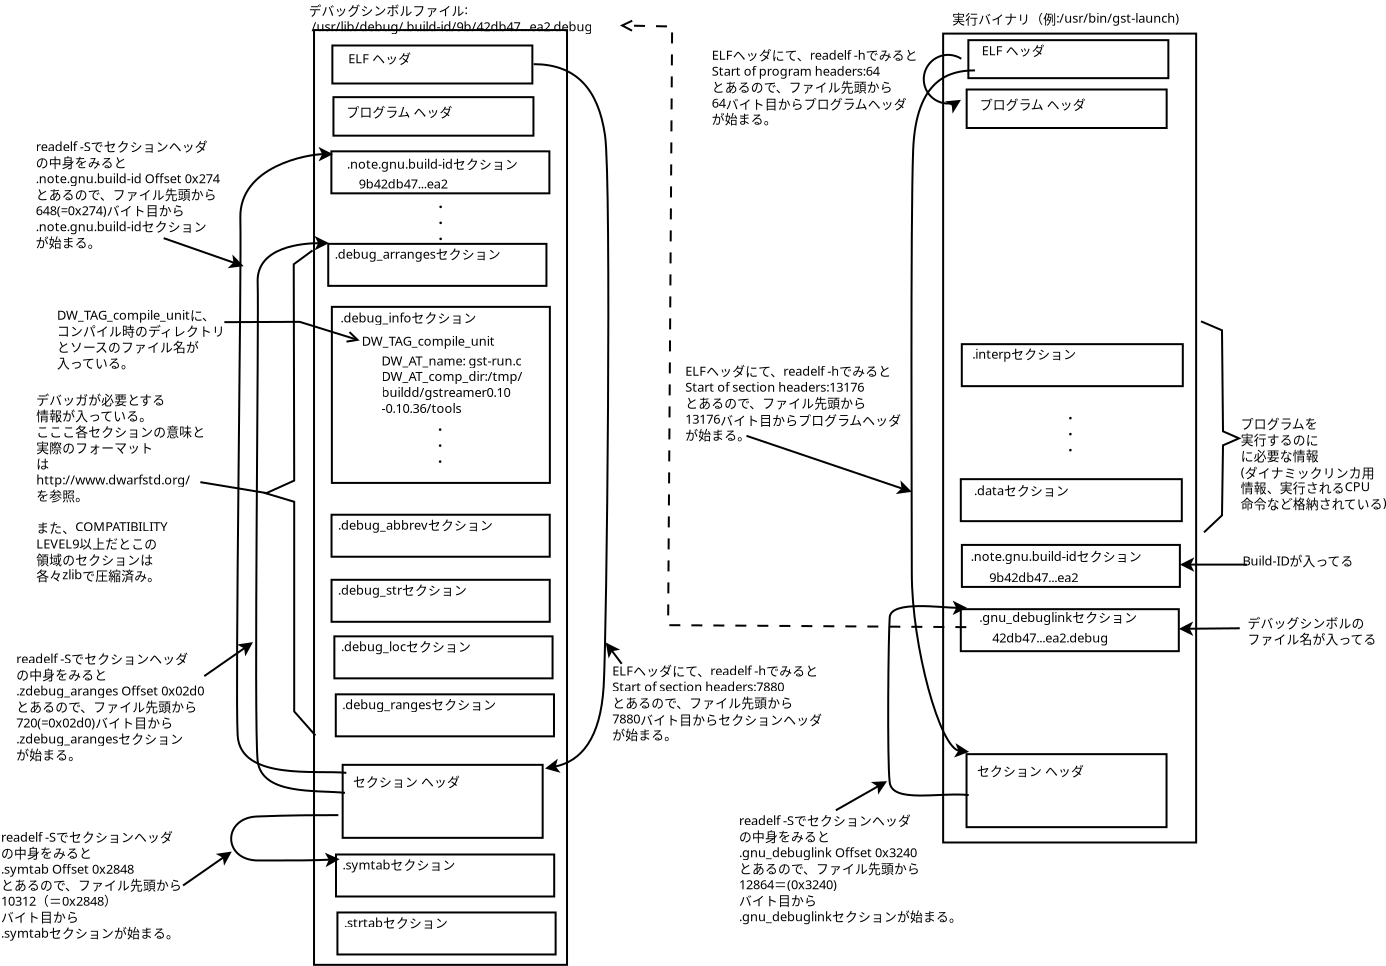 <?xml version="1.0" encoding="UTF-8"?>
<dia:diagram xmlns:dia="http://www.lysator.liu.se/~alla/dia/">
  <dia:layer name="背景" visible="true">
    <dia:object type="Standard - Box" version="0" id="O0">
      <dia:attribute name="obj_pos">
        <dia:point val="-2.083,-13.121"/>
      </dia:attribute>
      <dia:attribute name="obj_bb">
        <dia:rectangle val="-2.133,-13.171;10.617,33.667"/>
      </dia:attribute>
      <dia:attribute name="elem_corner">
        <dia:point val="-2.083,-13.121"/>
      </dia:attribute>
      <dia:attribute name="elem_width">
        <dia:real val="12.65"/>
      </dia:attribute>
      <dia:attribute name="elem_height">
        <dia:real val="46.738"/>
      </dia:attribute>
      <dia:attribute name="show_background">
        <dia:boolean val="true"/>
      </dia:attribute>
    </dia:object>
    <dia:object type="Standard - Box" version="0" id="O1">
      <dia:attribute name="obj_pos">
        <dia:point val="29.373,-12.945"/>
      </dia:attribute>
      <dia:attribute name="obj_bb">
        <dia:rectangle val="29.323,-12.995;42.073,27.55"/>
      </dia:attribute>
      <dia:attribute name="elem_corner">
        <dia:point val="29.373,-12.945"/>
      </dia:attribute>
      <dia:attribute name="elem_width">
        <dia:real val="12.65"/>
      </dia:attribute>
      <dia:attribute name="elem_height">
        <dia:real val="40.445"/>
      </dia:attribute>
      <dia:attribute name="show_background">
        <dia:boolean val="true"/>
      </dia:attribute>
    </dia:object>
  </dia:layer>
  <dia:layer name="Layer1" visible="true">
    <dia:object type="Standard - Box" version="0" id="O2">
      <dia:attribute name="obj_pos">
        <dia:point val="-1.372,-2.432"/>
      </dia:attribute>
      <dia:attribute name="obj_bb">
        <dia:rectangle val="-1.422,-2.482;9.588,-0.281"/>
      </dia:attribute>
      <dia:attribute name="elem_corner">
        <dia:point val="-1.372,-2.432"/>
      </dia:attribute>
      <dia:attribute name="elem_width">
        <dia:real val="10.91"/>
      </dia:attribute>
      <dia:attribute name="elem_height">
        <dia:real val="2.1"/>
      </dia:attribute>
      <dia:attribute name="show_background">
        <dia:boolean val="true"/>
      </dia:attribute>
    </dia:object>
    <dia:object type="Standard - Box" version="0" id="O3">
      <dia:attribute name="obj_pos">
        <dia:point val="-1.191,0.718"/>
      </dia:attribute>
      <dia:attribute name="obj_bb">
        <dia:rectangle val="-1.241,0.668;9.759,9.572"/>
      </dia:attribute>
      <dia:attribute name="elem_corner">
        <dia:point val="-1.191,0.718"/>
      </dia:attribute>
      <dia:attribute name="elem_width">
        <dia:real val="10.9"/>
      </dia:attribute>
      <dia:attribute name="elem_height">
        <dia:real val="8.803"/>
      </dia:attribute>
      <dia:attribute name="show_background">
        <dia:boolean val="true"/>
      </dia:attribute>
    </dia:object>
    <dia:object type="Standard - Box" version="0" id="O4">
      <dia:attribute name="obj_pos">
        <dia:point val="-1.215,-7.058"/>
      </dia:attribute>
      <dia:attribute name="obj_bb">
        <dia:rectangle val="-1.265,-7.108;9.735,-4.908"/>
      </dia:attribute>
      <dia:attribute name="elem_corner">
        <dia:point val="-1.215,-7.058"/>
      </dia:attribute>
      <dia:attribute name="elem_width">
        <dia:real val="10.9"/>
      </dia:attribute>
      <dia:attribute name="elem_height">
        <dia:real val="2.1"/>
      </dia:attribute>
      <dia:attribute name="show_background">
        <dia:boolean val="true"/>
      </dia:attribute>
    </dia:object>
    <dia:object type="Standard - Text" version="1" id="O5">
      <dia:attribute name="obj_pos">
        <dia:point val="-0.437,-6.19"/>
      </dia:attribute>
      <dia:attribute name="obj_bb">
        <dia:rectangle val="-0.437,-6.83;8.421,-6.017"/>
      </dia:attribute>
      <dia:attribute name="text">
        <dia:composite type="text">
          <dia:attribute name="string">
            <dia:string>#.note.gnu.build-idセクション#</dia:string>
          </dia:attribute>
          <dia:attribute name="font">
            <dia:font family="sans" style="0" name="Helvetica"/>
          </dia:attribute>
          <dia:attribute name="height">
            <dia:real val="0.8"/>
          </dia:attribute>
          <dia:attribute name="pos">
            <dia:point val="-0.437,-6.19"/>
          </dia:attribute>
          <dia:attribute name="color">
            <dia:color val="#000000"/>
          </dia:attribute>
          <dia:attribute name="alignment">
            <dia:enum val="0"/>
          </dia:attribute>
        </dia:composite>
      </dia:attribute>
      <dia:attribute name="valign">
        <dia:enum val="3"/>
      </dia:attribute>
    </dia:object>
    <dia:object type="Standard - Text" version="1" id="O6">
      <dia:attribute name="obj_pos">
        <dia:point val="0.149,-5.196"/>
      </dia:attribute>
      <dia:attribute name="obj_bb">
        <dia:rectangle val="0.149,-5.791;5.211,-5.046"/>
      </dia:attribute>
      <dia:attribute name="text">
        <dia:composite type="text">
          <dia:attribute name="string">
            <dia:string>#9b42db47...ea2#</dia:string>
          </dia:attribute>
          <dia:attribute name="font">
            <dia:font family="sans" style="0" name="Helvetica"/>
          </dia:attribute>
          <dia:attribute name="height">
            <dia:real val="0.8"/>
          </dia:attribute>
          <dia:attribute name="pos">
            <dia:point val="0.149,-5.196"/>
          </dia:attribute>
          <dia:attribute name="color">
            <dia:color val="#000000"/>
          </dia:attribute>
          <dia:attribute name="alignment">
            <dia:enum val="0"/>
          </dia:attribute>
        </dia:composite>
      </dia:attribute>
      <dia:attribute name="valign">
        <dia:enum val="3"/>
      </dia:attribute>
    </dia:object>
    <dia:object type="Standard - Text" version="1" id="O7">
      <dia:attribute name="obj_pos">
        <dia:point val="-1.045,-1.682"/>
      </dia:attribute>
      <dia:attribute name="obj_bb">
        <dia:rectangle val="-1.045,-2.322;7.539,-1.51"/>
      </dia:attribute>
      <dia:attribute name="text">
        <dia:composite type="text">
          <dia:attribute name="string">
            <dia:string>#.debug_arrangesセクション#</dia:string>
          </dia:attribute>
          <dia:attribute name="font">
            <dia:font family="sans" style="0" name="Helvetica"/>
          </dia:attribute>
          <dia:attribute name="height">
            <dia:real val="0.8"/>
          </dia:attribute>
          <dia:attribute name="pos">
            <dia:point val="-1.045,-1.682"/>
          </dia:attribute>
          <dia:attribute name="color">
            <dia:color val="#000000"/>
          </dia:attribute>
          <dia:attribute name="alignment">
            <dia:enum val="0"/>
          </dia:attribute>
        </dia:composite>
      </dia:attribute>
      <dia:attribute name="valign">
        <dia:enum val="3"/>
      </dia:attribute>
    </dia:object>
    <dia:object type="Standard - Text" version="1" id="O8">
      <dia:attribute name="obj_pos">
        <dia:point val="-0.762,1.5"/>
      </dia:attribute>
      <dia:attribute name="obj_bb">
        <dia:rectangle val="-0.762,0.86;6.183,1.672"/>
      </dia:attribute>
      <dia:attribute name="text">
        <dia:composite type="text">
          <dia:attribute name="string">
            <dia:string>#.debug_infoセクション#</dia:string>
          </dia:attribute>
          <dia:attribute name="font">
            <dia:font family="sans" style="0" name="Helvetica"/>
          </dia:attribute>
          <dia:attribute name="height">
            <dia:real val="0.8"/>
          </dia:attribute>
          <dia:attribute name="pos">
            <dia:point val="-0.762,1.5"/>
          </dia:attribute>
          <dia:attribute name="color">
            <dia:color val="#000000"/>
          </dia:attribute>
          <dia:attribute name="alignment">
            <dia:enum val="0"/>
          </dia:attribute>
        </dia:composite>
      </dia:attribute>
      <dia:attribute name="valign">
        <dia:enum val="3"/>
      </dia:attribute>
    </dia:object>
    <dia:object type="Standard - Text" version="1" id="O9">
      <dia:attribute name="obj_pos">
        <dia:point val="0.306,2.663"/>
      </dia:attribute>
      <dia:attribute name="obj_bb">
        <dia:rectangle val="0.306,2.068;7.415,2.813"/>
      </dia:attribute>
      <dia:attribute name="text">
        <dia:composite type="text">
          <dia:attribute name="string">
            <dia:string>#DW_TAG_compile_unit#</dia:string>
          </dia:attribute>
          <dia:attribute name="font">
            <dia:font family="sans" style="0" name="Helvetica"/>
          </dia:attribute>
          <dia:attribute name="height">
            <dia:real val="0.8"/>
          </dia:attribute>
          <dia:attribute name="pos">
            <dia:point val="0.306,2.663"/>
          </dia:attribute>
          <dia:attribute name="color">
            <dia:color val="#000000"/>
          </dia:attribute>
          <dia:attribute name="alignment">
            <dia:enum val="0"/>
          </dia:attribute>
        </dia:composite>
      </dia:attribute>
      <dia:attribute name="valign">
        <dia:enum val="3"/>
      </dia:attribute>
    </dia:object>
    <dia:object type="Standard - Text" version="1" id="O10">
      <dia:attribute name="obj_pos">
        <dia:point val="1.288,3.647"/>
      </dia:attribute>
      <dia:attribute name="obj_bb">
        <dia:rectangle val="1.288,3.052;8.911,3.797"/>
      </dia:attribute>
      <dia:attribute name="text">
        <dia:composite type="text">
          <dia:attribute name="string">
            <dia:string>#DW_AT_name: gst-run.c#</dia:string>
          </dia:attribute>
          <dia:attribute name="font">
            <dia:font family="sans" style="0" name="Helvetica"/>
          </dia:attribute>
          <dia:attribute name="height">
            <dia:real val="0.8"/>
          </dia:attribute>
          <dia:attribute name="pos">
            <dia:point val="1.288,3.647"/>
          </dia:attribute>
          <dia:attribute name="color">
            <dia:color val="#000000"/>
          </dia:attribute>
          <dia:attribute name="alignment">
            <dia:enum val="0"/>
          </dia:attribute>
        </dia:composite>
      </dia:attribute>
      <dia:attribute name="valign">
        <dia:enum val="3"/>
      </dia:attribute>
    </dia:object>
    <dia:object type="Standard - Text" version="1" id="O11">
      <dia:attribute name="obj_pos">
        <dia:point val="1.295,4.431"/>
      </dia:attribute>
      <dia:attribute name="obj_bb">
        <dia:rectangle val="1.295,3.836;8.695,6.181"/>
      </dia:attribute>
      <dia:attribute name="text">
        <dia:composite type="text">
          <dia:attribute name="string">
            <dia:string>#DW_AT_comp_dir:/tmp/
buildd/gstreamer0.10
-0.10.36/tools#</dia:string>
          </dia:attribute>
          <dia:attribute name="font">
            <dia:font family="sans" style="0" name="Helvetica"/>
          </dia:attribute>
          <dia:attribute name="height">
            <dia:real val="0.8"/>
          </dia:attribute>
          <dia:attribute name="pos">
            <dia:point val="1.295,4.431"/>
          </dia:attribute>
          <dia:attribute name="color">
            <dia:color val="#000000"/>
          </dia:attribute>
          <dia:attribute name="alignment">
            <dia:enum val="0"/>
          </dia:attribute>
        </dia:composite>
      </dia:attribute>
      <dia:attribute name="valign">
        <dia:enum val="3"/>
      </dia:attribute>
    </dia:object>
    <dia:object type="Standard - Text" version="1" id="O12">
      <dia:attribute name="obj_pos">
        <dia:point val="3.905,7.086"/>
      </dia:attribute>
      <dia:attribute name="obj_bb">
        <dia:rectangle val="3.905,6.446;4.56,8.858"/>
      </dia:attribute>
      <dia:attribute name="text">
        <dia:composite type="text">
          <dia:attribute name="string">
            <dia:string>#・
・
・#</dia:string>
          </dia:attribute>
          <dia:attribute name="font">
            <dia:font family="sans" style="0" name="Helvetica"/>
          </dia:attribute>
          <dia:attribute name="height">
            <dia:real val="0.8"/>
          </dia:attribute>
          <dia:attribute name="pos">
            <dia:point val="3.905,7.086"/>
          </dia:attribute>
          <dia:attribute name="color">
            <dia:color val="#000000"/>
          </dia:attribute>
          <dia:attribute name="alignment">
            <dia:enum val="0"/>
          </dia:attribute>
        </dia:composite>
      </dia:attribute>
      <dia:attribute name="valign">
        <dia:enum val="3"/>
      </dia:attribute>
    </dia:object>
    <dia:object type="Standard - Box" version="0" id="O13">
      <dia:attribute name="obj_pos">
        <dia:point val="-1.207,11.112"/>
      </dia:attribute>
      <dia:attribute name="obj_bb">
        <dia:rectangle val="-1.257,11.062;9.753,13.262"/>
      </dia:attribute>
      <dia:attribute name="elem_corner">
        <dia:point val="-1.207,11.112"/>
      </dia:attribute>
      <dia:attribute name="elem_width">
        <dia:real val="10.91"/>
      </dia:attribute>
      <dia:attribute name="elem_height">
        <dia:real val="2.1"/>
      </dia:attribute>
      <dia:attribute name="show_background">
        <dia:boolean val="true"/>
      </dia:attribute>
    </dia:object>
    <dia:object type="Standard - Text" version="1" id="O14">
      <dia:attribute name="obj_pos">
        <dia:point val="-0.88,11.861"/>
      </dia:attribute>
      <dia:attribute name="obj_bb">
        <dia:rectangle val="-0.88,11.221;7.096,12.034"/>
      </dia:attribute>
      <dia:attribute name="text">
        <dia:composite type="text">
          <dia:attribute name="string">
            <dia:string>#.debug_abbrevセクション#</dia:string>
          </dia:attribute>
          <dia:attribute name="font">
            <dia:font family="sans" style="0" name="Helvetica"/>
          </dia:attribute>
          <dia:attribute name="height">
            <dia:real val="0.8"/>
          </dia:attribute>
          <dia:attribute name="pos">
            <dia:point val="-0.88,11.861"/>
          </dia:attribute>
          <dia:attribute name="color">
            <dia:color val="#000000"/>
          </dia:attribute>
          <dia:attribute name="alignment">
            <dia:enum val="0"/>
          </dia:attribute>
        </dia:composite>
      </dia:attribute>
      <dia:attribute name="valign">
        <dia:enum val="3"/>
      </dia:attribute>
    </dia:object>
    <dia:object type="Standard - Box" version="0" id="O15">
      <dia:attribute name="obj_pos">
        <dia:point val="-1.207,14.365"/>
      </dia:attribute>
      <dia:attribute name="obj_bb">
        <dia:rectangle val="-1.257,14.315;9.753,16.515"/>
      </dia:attribute>
      <dia:attribute name="elem_corner">
        <dia:point val="-1.207,14.365"/>
      </dia:attribute>
      <dia:attribute name="elem_width">
        <dia:real val="10.91"/>
      </dia:attribute>
      <dia:attribute name="elem_height">
        <dia:real val="2.1"/>
      </dia:attribute>
      <dia:attribute name="show_background">
        <dia:boolean val="true"/>
      </dia:attribute>
    </dia:object>
    <dia:object type="Standard - Text" version="1" id="O16">
      <dia:attribute name="obj_pos">
        <dia:point val="-0.88,15.114"/>
      </dia:attribute>
      <dia:attribute name="obj_bb">
        <dia:rectangle val="-0.88,14.474;5.71,15.287"/>
      </dia:attribute>
      <dia:attribute name="text">
        <dia:composite type="text">
          <dia:attribute name="string">
            <dia:string>#.debug_strセクション#</dia:string>
          </dia:attribute>
          <dia:attribute name="font">
            <dia:font family="sans" style="0" name="Helvetica"/>
          </dia:attribute>
          <dia:attribute name="height">
            <dia:real val="0.8"/>
          </dia:attribute>
          <dia:attribute name="pos">
            <dia:point val="-0.88,15.114"/>
          </dia:attribute>
          <dia:attribute name="color">
            <dia:color val="#000000"/>
          </dia:attribute>
          <dia:attribute name="alignment">
            <dia:enum val="0"/>
          </dia:attribute>
        </dia:composite>
      </dia:attribute>
      <dia:attribute name="valign">
        <dia:enum val="3"/>
      </dia:attribute>
    </dia:object>
    <dia:object type="Standard - Box" version="0" id="O17">
      <dia:attribute name="obj_pos">
        <dia:point val="-1.066,17.193"/>
      </dia:attribute>
      <dia:attribute name="obj_bb">
        <dia:rectangle val="-1.116,17.143;9.894,19.343"/>
      </dia:attribute>
      <dia:attribute name="elem_corner">
        <dia:point val="-1.066,17.193"/>
      </dia:attribute>
      <dia:attribute name="elem_width">
        <dia:real val="10.91"/>
      </dia:attribute>
      <dia:attribute name="elem_height">
        <dia:real val="2.1"/>
      </dia:attribute>
      <dia:attribute name="show_background">
        <dia:boolean val="true"/>
      </dia:attribute>
    </dia:object>
    <dia:object type="Standard - Text" version="1" id="O18">
      <dia:attribute name="obj_pos">
        <dia:point val="-0.739,17.942"/>
      </dia:attribute>
      <dia:attribute name="obj_bb">
        <dia:rectangle val="-0.739,17.302;5.929,18.115"/>
      </dia:attribute>
      <dia:attribute name="text">
        <dia:composite type="text">
          <dia:attribute name="string">
            <dia:string>#.debug_locセクション#</dia:string>
          </dia:attribute>
          <dia:attribute name="font">
            <dia:font family="sans" style="0" name="Helvetica"/>
          </dia:attribute>
          <dia:attribute name="height">
            <dia:real val="0.8"/>
          </dia:attribute>
          <dia:attribute name="pos">
            <dia:point val="-0.739,17.942"/>
          </dia:attribute>
          <dia:attribute name="color">
            <dia:color val="#000000"/>
          </dia:attribute>
          <dia:attribute name="alignment">
            <dia:enum val="0"/>
          </dia:attribute>
        </dia:composite>
      </dia:attribute>
      <dia:attribute name="valign">
        <dia:enum val="3"/>
      </dia:attribute>
    </dia:object>
    <dia:object type="Standard - Box" version="0" id="O19">
      <dia:attribute name="obj_pos">
        <dia:point val="-0.995,20.092"/>
      </dia:attribute>
      <dia:attribute name="obj_bb">
        <dia:rectangle val="-1.045,20.042;9.965,22.242"/>
      </dia:attribute>
      <dia:attribute name="elem_corner">
        <dia:point val="-0.995,20.092"/>
      </dia:attribute>
      <dia:attribute name="elem_width">
        <dia:real val="10.91"/>
      </dia:attribute>
      <dia:attribute name="elem_height">
        <dia:real val="2.1"/>
      </dia:attribute>
      <dia:attribute name="show_background">
        <dia:boolean val="true"/>
      </dia:attribute>
    </dia:object>
    <dia:object type="Standard - Text" version="1" id="O20">
      <dia:attribute name="obj_pos">
        <dia:point val="-0.668,20.842"/>
      </dia:attribute>
      <dia:attribute name="obj_bb">
        <dia:rectangle val="-0.668,20.202;7.272,21.014"/>
      </dia:attribute>
      <dia:attribute name="text">
        <dia:composite type="text">
          <dia:attribute name="string">
            <dia:string>#.debug_rangesセクション#</dia:string>
          </dia:attribute>
          <dia:attribute name="font">
            <dia:font family="sans" style="0" name="Helvetica"/>
          </dia:attribute>
          <dia:attribute name="height">
            <dia:real val="0.8"/>
          </dia:attribute>
          <dia:attribute name="pos">
            <dia:point val="-0.668,20.842"/>
          </dia:attribute>
          <dia:attribute name="color">
            <dia:color val="#000000"/>
          </dia:attribute>
          <dia:attribute name="alignment">
            <dia:enum val="0"/>
          </dia:attribute>
        </dia:composite>
      </dia:attribute>
      <dia:attribute name="valign">
        <dia:enum val="3"/>
      </dia:attribute>
    </dia:object>
    <dia:object type="Standard - Box" version="0" id="O21">
      <dia:attribute name="obj_pos">
        <dia:point val="30.256,15.834"/>
      </dia:attribute>
      <dia:attribute name="obj_bb">
        <dia:rectangle val="30.206,15.784;41.206,17.983"/>
      </dia:attribute>
      <dia:attribute name="elem_corner">
        <dia:point val="30.256,15.834"/>
      </dia:attribute>
      <dia:attribute name="elem_width">
        <dia:real val="10.9"/>
      </dia:attribute>
      <dia:attribute name="elem_height">
        <dia:real val="2.1"/>
      </dia:attribute>
      <dia:attribute name="show_background">
        <dia:boolean val="true"/>
      </dia:attribute>
    </dia:object>
    <dia:object type="Standard - Box" version="0" id="O22">
      <dia:attribute name="obj_pos">
        <dia:point val="30.306,2.583"/>
      </dia:attribute>
      <dia:attribute name="obj_bb">
        <dia:rectangle val="30.256,2.533;41.406,4.733"/>
      </dia:attribute>
      <dia:attribute name="elem_corner">
        <dia:point val="30.306,2.583"/>
      </dia:attribute>
      <dia:attribute name="elem_width">
        <dia:real val="11.05"/>
      </dia:attribute>
      <dia:attribute name="elem_height">
        <dia:real val="2.1"/>
      </dia:attribute>
      <dia:attribute name="show_background">
        <dia:boolean val="true"/>
      </dia:attribute>
    </dia:object>
    <dia:object type="Standard - Box" version="0" id="O23">
      <dia:attribute name="obj_pos">
        <dia:point val="30.256,9.333"/>
      </dia:attribute>
      <dia:attribute name="obj_bb">
        <dia:rectangle val="30.206,9.283;41.356,11.483"/>
      </dia:attribute>
      <dia:attribute name="elem_corner">
        <dia:point val="30.256,9.333"/>
      </dia:attribute>
      <dia:attribute name="elem_width">
        <dia:real val="11.05"/>
      </dia:attribute>
      <dia:attribute name="elem_height">
        <dia:real val="2.1"/>
      </dia:attribute>
      <dia:attribute name="show_background">
        <dia:boolean val="true"/>
      </dia:attribute>
    </dia:object>
    <dia:object type="Standard - Text" version="1" id="O24">
      <dia:attribute name="obj_pos">
        <dia:point val="35.781,10.383"/>
      </dia:attribute>
      <dia:attribute name="obj_bb">
        <dia:rectangle val="35.781,9.788;35.781,10.534"/>
      </dia:attribute>
      <dia:attribute name="text">
        <dia:composite type="text">
          <dia:attribute name="string">
            <dia:string>##</dia:string>
          </dia:attribute>
          <dia:attribute name="font">
            <dia:font family="sans" style="0" name="Helvetica"/>
          </dia:attribute>
          <dia:attribute name="height">
            <dia:real val="0.8"/>
          </dia:attribute>
          <dia:attribute name="pos">
            <dia:point val="35.781,10.383"/>
          </dia:attribute>
          <dia:attribute name="color">
            <dia:color val="#000000"/>
          </dia:attribute>
          <dia:attribute name="alignment">
            <dia:enum val="0"/>
          </dia:attribute>
        </dia:composite>
      </dia:attribute>
      <dia:attribute name="valign">
        <dia:enum val="3"/>
      </dia:attribute>
      <dia:connections>
        <dia:connection handle="0" to="O23" connection="8"/>
      </dia:connections>
    </dia:object>
    <dia:object type="Standard - Text" version="1" id="O25">
      <dia:attribute name="obj_pos">
        <dia:point val="35.781,10.383"/>
      </dia:attribute>
      <dia:attribute name="obj_bb">
        <dia:rectangle val="35.781,9.788;35.781,10.534"/>
      </dia:attribute>
      <dia:attribute name="text">
        <dia:composite type="text">
          <dia:attribute name="string">
            <dia:string>##</dia:string>
          </dia:attribute>
          <dia:attribute name="font">
            <dia:font family="sans" style="0" name="Helvetica"/>
          </dia:attribute>
          <dia:attribute name="height">
            <dia:real val="0.8"/>
          </dia:attribute>
          <dia:attribute name="pos">
            <dia:point val="35.781,10.383"/>
          </dia:attribute>
          <dia:attribute name="color">
            <dia:color val="#000000"/>
          </dia:attribute>
          <dia:attribute name="alignment">
            <dia:enum val="0"/>
          </dia:attribute>
        </dia:composite>
      </dia:attribute>
      <dia:attribute name="valign">
        <dia:enum val="3"/>
      </dia:attribute>
      <dia:connections>
        <dia:connection handle="0" to="O23" connection="8"/>
      </dia:connections>
    </dia:object>
    <dia:object type="Standard - Text" version="1" id="O26">
      <dia:attribute name="obj_pos">
        <dia:point val="35.416,6.508"/>
      </dia:attribute>
      <dia:attribute name="obj_bb">
        <dia:rectangle val="35.416,5.868;36.071,8.281"/>
      </dia:attribute>
      <dia:attribute name="text">
        <dia:composite type="text">
          <dia:attribute name="string">
            <dia:string>#・
・
・#</dia:string>
          </dia:attribute>
          <dia:attribute name="font">
            <dia:font family="sans" style="0" name="Helvetica"/>
          </dia:attribute>
          <dia:attribute name="height">
            <dia:real val="0.8"/>
          </dia:attribute>
          <dia:attribute name="pos">
            <dia:point val="35.416,6.508"/>
          </dia:attribute>
          <dia:attribute name="color">
            <dia:color val="#000000"/>
          </dia:attribute>
          <dia:attribute name="alignment">
            <dia:enum val="0"/>
          </dia:attribute>
        </dia:composite>
      </dia:attribute>
      <dia:attribute name="valign">
        <dia:enum val="3"/>
      </dia:attribute>
    </dia:object>
    <dia:object type="Standard - Box" version="0" id="O27">
      <dia:attribute name="obj_pos">
        <dia:point val="30.31,12.621"/>
      </dia:attribute>
      <dia:attribute name="obj_bb">
        <dia:rectangle val="30.26,12.571;41.26,14.771"/>
      </dia:attribute>
      <dia:attribute name="elem_corner">
        <dia:point val="30.31,12.621"/>
      </dia:attribute>
      <dia:attribute name="elem_width">
        <dia:real val="10.9"/>
      </dia:attribute>
      <dia:attribute name="elem_height">
        <dia:real val="2.1"/>
      </dia:attribute>
      <dia:attribute name="show_background">
        <dia:boolean val="true"/>
      </dia:attribute>
    </dia:object>
    <dia:object type="Standard - Text" version="1" id="O28">
      <dia:attribute name="obj_pos">
        <dia:point val="30.911,10.132"/>
      </dia:attribute>
      <dia:attribute name="obj_bb">
        <dia:rectangle val="30.911,9.492;35.756,10.304"/>
      </dia:attribute>
      <dia:attribute name="text">
        <dia:composite type="text">
          <dia:attribute name="string">
            <dia:string>#.dataセクション#</dia:string>
          </dia:attribute>
          <dia:attribute name="font">
            <dia:font family="sans" style="0" name="Helvetica"/>
          </dia:attribute>
          <dia:attribute name="height">
            <dia:real val="0.8"/>
          </dia:attribute>
          <dia:attribute name="pos">
            <dia:point val="30.911,10.132"/>
          </dia:attribute>
          <dia:attribute name="color">
            <dia:color val="#000000"/>
          </dia:attribute>
          <dia:attribute name="alignment">
            <dia:enum val="0"/>
          </dia:attribute>
        </dia:composite>
      </dia:attribute>
      <dia:attribute name="valign">
        <dia:enum val="3"/>
      </dia:attribute>
    </dia:object>
    <dia:object type="Standard - Text" version="1" id="O29">
      <dia:attribute name="obj_pos">
        <dia:point val="30.826,3.312"/>
      </dia:attribute>
      <dia:attribute name="obj_bb">
        <dia:rectangle val="30.826,2.672;36.126,3.484"/>
      </dia:attribute>
      <dia:attribute name="text">
        <dia:composite type="text">
          <dia:attribute name="string">
            <dia:string>#.interpセクション#</dia:string>
          </dia:attribute>
          <dia:attribute name="font">
            <dia:font family="sans" style="0" name="Helvetica"/>
          </dia:attribute>
          <dia:attribute name="height">
            <dia:real val="0.8"/>
          </dia:attribute>
          <dia:attribute name="pos">
            <dia:point val="30.826,3.312"/>
          </dia:attribute>
          <dia:attribute name="color">
            <dia:color val="#000000"/>
          </dia:attribute>
          <dia:attribute name="alignment">
            <dia:enum val="0"/>
          </dia:attribute>
        </dia:composite>
      </dia:attribute>
      <dia:attribute name="valign">
        <dia:enum val="3"/>
      </dia:attribute>
    </dia:object>
    <dia:object type="Standard - Text" version="1" id="O30">
      <dia:attribute name="obj_pos">
        <dia:point val="30.755,13.423"/>
      </dia:attribute>
      <dia:attribute name="obj_bb">
        <dia:rectangle val="30.755,12.783;39.613,13.596"/>
      </dia:attribute>
      <dia:attribute name="text">
        <dia:composite type="text">
          <dia:attribute name="string">
            <dia:string>#.note.gnu.build-idセクション#</dia:string>
          </dia:attribute>
          <dia:attribute name="font">
            <dia:font family="sans" style="0" name="Helvetica"/>
          </dia:attribute>
          <dia:attribute name="height">
            <dia:real val="0.8"/>
          </dia:attribute>
          <dia:attribute name="pos">
            <dia:point val="30.755,13.423"/>
          </dia:attribute>
          <dia:attribute name="color">
            <dia:color val="#000000"/>
          </dia:attribute>
          <dia:attribute name="alignment">
            <dia:enum val="0"/>
          </dia:attribute>
        </dia:composite>
      </dia:attribute>
      <dia:attribute name="valign">
        <dia:enum val="3"/>
      </dia:attribute>
    </dia:object>
    <dia:object type="Standard - Text" version="1" id="O31">
      <dia:attribute name="obj_pos">
        <dia:point val="31.674,14.484"/>
      </dia:attribute>
      <dia:attribute name="obj_bb">
        <dia:rectangle val="31.674,13.889;36.737,14.634"/>
      </dia:attribute>
      <dia:attribute name="text">
        <dia:composite type="text">
          <dia:attribute name="string">
            <dia:string>#9b42db47...ea2#</dia:string>
          </dia:attribute>
          <dia:attribute name="font">
            <dia:font family="sans" style="0" name="Helvetica"/>
          </dia:attribute>
          <dia:attribute name="height">
            <dia:real val="0.8"/>
          </dia:attribute>
          <dia:attribute name="pos">
            <dia:point val="31.674,14.484"/>
          </dia:attribute>
          <dia:attribute name="color">
            <dia:color val="#000000"/>
          </dia:attribute>
          <dia:attribute name="alignment">
            <dia:enum val="0"/>
          </dia:attribute>
        </dia:composite>
      </dia:attribute>
      <dia:attribute name="valign">
        <dia:enum val="3"/>
      </dia:attribute>
    </dia:object>
    <dia:object type="Standard - Text" version="1" id="O32">
      <dia:attribute name="obj_pos">
        <dia:point val="31.18,16.481"/>
      </dia:attribute>
      <dia:attribute name="obj_bb">
        <dia:rectangle val="31.18,15.841;39.272,16.654"/>
      </dia:attribute>
      <dia:attribute name="text">
        <dia:composite type="text">
          <dia:attribute name="string">
            <dia:string>#.gnu_debuglinkセクション#</dia:string>
          </dia:attribute>
          <dia:attribute name="font">
            <dia:font family="sans" style="0" name="Helvetica"/>
          </dia:attribute>
          <dia:attribute name="height">
            <dia:real val="0.8"/>
          </dia:attribute>
          <dia:attribute name="pos">
            <dia:point val="31.18,16.481"/>
          </dia:attribute>
          <dia:attribute name="color">
            <dia:color val="#000000"/>
          </dia:attribute>
          <dia:attribute name="alignment">
            <dia:enum val="0"/>
          </dia:attribute>
        </dia:composite>
      </dia:attribute>
      <dia:attribute name="valign">
        <dia:enum val="3"/>
      </dia:attribute>
    </dia:object>
    <dia:object type="Standard - Text" version="1" id="O33">
      <dia:attribute name="obj_pos">
        <dia:point val="31.83,17.503"/>
      </dia:attribute>
      <dia:attribute name="obj_bb">
        <dia:rectangle val="31.83,16.908;38.303,17.653"/>
      </dia:attribute>
      <dia:attribute name="text">
        <dia:composite type="text">
          <dia:attribute name="string">
            <dia:string>#42db47...ea2.debug#</dia:string>
          </dia:attribute>
          <dia:attribute name="font">
            <dia:font family="sans" style="0" name="Helvetica"/>
          </dia:attribute>
          <dia:attribute name="height">
            <dia:real val="0.8"/>
          </dia:attribute>
          <dia:attribute name="pos">
            <dia:point val="31.83,17.503"/>
          </dia:attribute>
          <dia:attribute name="color">
            <dia:color val="#000000"/>
          </dia:attribute>
          <dia:attribute name="alignment">
            <dia:enum val="0"/>
          </dia:attribute>
        </dia:composite>
      </dia:attribute>
      <dia:attribute name="valign">
        <dia:enum val="3"/>
      </dia:attribute>
    </dia:object>
    <dia:object type="Standard - Box" version="0" id="O34">
      <dia:attribute name="obj_pos">
        <dia:point val="30.634,-12.617"/>
      </dia:attribute>
      <dia:attribute name="obj_bb">
        <dia:rectangle val="30.584,-12.667;40.684,-10.667"/>
      </dia:attribute>
      <dia:attribute name="elem_corner">
        <dia:point val="30.634,-12.617"/>
      </dia:attribute>
      <dia:attribute name="elem_width">
        <dia:real val="10.0"/>
      </dia:attribute>
      <dia:attribute name="elem_height">
        <dia:real val="1.9"/>
      </dia:attribute>
      <dia:attribute name="show_background">
        <dia:boolean val="true"/>
      </dia:attribute>
    </dia:object>
    <dia:object type="Standard - Text" version="1" id="O35">
      <dia:attribute name="obj_pos">
        <dia:point val="31.301,-11.867"/>
      </dia:attribute>
      <dia:attribute name="obj_bb">
        <dia:rectangle val="31.301,-12.507;34.553,-11.694"/>
      </dia:attribute>
      <dia:attribute name="text">
        <dia:composite type="text">
          <dia:attribute name="string">
            <dia:string>#ELF ヘッダ#</dia:string>
          </dia:attribute>
          <dia:attribute name="font">
            <dia:font family="sans" style="0" name="Helvetica"/>
          </dia:attribute>
          <dia:attribute name="height">
            <dia:real val="0.8"/>
          </dia:attribute>
          <dia:attribute name="pos">
            <dia:point val="31.301,-11.867"/>
          </dia:attribute>
          <dia:attribute name="color">
            <dia:color val="#000000"/>
          </dia:attribute>
          <dia:attribute name="alignment">
            <dia:enum val="0"/>
          </dia:attribute>
        </dia:composite>
      </dia:attribute>
      <dia:attribute name="valign">
        <dia:enum val="3"/>
      </dia:attribute>
    </dia:object>
    <dia:object type="Standard - Box" version="0" id="O36">
      <dia:attribute name="obj_pos">
        <dia:point val="-1.166,-12.35"/>
      </dia:attribute>
      <dia:attribute name="obj_bb">
        <dia:rectangle val="-1.216,-12.4;8.884,-10.4"/>
      </dia:attribute>
      <dia:attribute name="elem_corner">
        <dia:point val="-1.166,-12.35"/>
      </dia:attribute>
      <dia:attribute name="elem_width">
        <dia:real val="10.0"/>
      </dia:attribute>
      <dia:attribute name="elem_height">
        <dia:real val="1.9"/>
      </dia:attribute>
      <dia:attribute name="show_background">
        <dia:boolean val="true"/>
      </dia:attribute>
    </dia:object>
    <dia:object type="Standard - Text" version="1" id="O37">
      <dia:attribute name="obj_pos">
        <dia:point val="-0.366,-11.467"/>
      </dia:attribute>
      <dia:attribute name="obj_bb">
        <dia:rectangle val="-0.366,-12.107;2.887,-11.294"/>
      </dia:attribute>
      <dia:attribute name="text">
        <dia:composite type="text">
          <dia:attribute name="string">
            <dia:string>#ELF ヘッダ#</dia:string>
          </dia:attribute>
          <dia:attribute name="font">
            <dia:font family="sans" style="0" name="Helvetica"/>
          </dia:attribute>
          <dia:attribute name="height">
            <dia:real val="0.8"/>
          </dia:attribute>
          <dia:attribute name="pos">
            <dia:point val="-0.366,-11.467"/>
          </dia:attribute>
          <dia:attribute name="color">
            <dia:color val="#000000"/>
          </dia:attribute>
          <dia:attribute name="alignment">
            <dia:enum val="0"/>
          </dia:attribute>
        </dia:composite>
      </dia:attribute>
      <dia:attribute name="valign">
        <dia:enum val="3"/>
      </dia:attribute>
    </dia:object>
    <dia:object type="Standard - Box" version="0" id="O38">
      <dia:attribute name="obj_pos">
        <dia:point val="30.549,-10.15"/>
      </dia:attribute>
      <dia:attribute name="obj_bb">
        <dia:rectangle val="30.499,-10.2;40.599,-8.175"/>
      </dia:attribute>
      <dia:attribute name="elem_corner">
        <dia:point val="30.549,-10.15"/>
      </dia:attribute>
      <dia:attribute name="elem_width">
        <dia:real val="10.0"/>
      </dia:attribute>
      <dia:attribute name="elem_height">
        <dia:real val="1.925"/>
      </dia:attribute>
      <dia:attribute name="show_background">
        <dia:boolean val="true"/>
      </dia:attribute>
    </dia:object>
    <dia:object type="Standard - Text" version="1" id="O39">
      <dia:attribute name="obj_pos">
        <dia:point val="31.199,-9.167"/>
      </dia:attribute>
      <dia:attribute name="obj_bb">
        <dia:rectangle val="31.199,-9.807;36.639,-8.994"/>
      </dia:attribute>
      <dia:attribute name="text">
        <dia:composite type="text">
          <dia:attribute name="string">
            <dia:string>#プログラム ヘッダ#</dia:string>
          </dia:attribute>
          <dia:attribute name="font">
            <dia:font family="sans" style="0" name="Helvetica"/>
          </dia:attribute>
          <dia:attribute name="height">
            <dia:real val="0.8"/>
          </dia:attribute>
          <dia:attribute name="pos">
            <dia:point val="31.199,-9.167"/>
          </dia:attribute>
          <dia:attribute name="color">
            <dia:color val="#000000"/>
          </dia:attribute>
          <dia:attribute name="alignment">
            <dia:enum val="0"/>
          </dia:attribute>
        </dia:composite>
      </dia:attribute>
      <dia:attribute name="valign">
        <dia:enum val="3"/>
      </dia:attribute>
    </dia:object>
    <dia:object type="Standard - Box" version="0" id="O40">
      <dia:attribute name="obj_pos">
        <dia:point val="-0.984,28.1"/>
      </dia:attribute>
      <dia:attribute name="obj_bb">
        <dia:rectangle val="-1.034,28.05;9.976,30.25"/>
      </dia:attribute>
      <dia:attribute name="elem_corner">
        <dia:point val="-0.984,28.1"/>
      </dia:attribute>
      <dia:attribute name="elem_width">
        <dia:real val="10.91"/>
      </dia:attribute>
      <dia:attribute name="elem_height">
        <dia:real val="2.1"/>
      </dia:attribute>
      <dia:attribute name="show_background">
        <dia:boolean val="true"/>
      </dia:attribute>
    </dia:object>
    <dia:object type="Standard - Text" version="1" id="O41">
      <dia:attribute name="obj_pos">
        <dia:point val="-0.657,28.849"/>
      </dia:attribute>
      <dia:attribute name="obj_bb">
        <dia:rectangle val="-0.657,28.209;5.131,29.022"/>
      </dia:attribute>
      <dia:attribute name="text">
        <dia:composite type="text">
          <dia:attribute name="string">
            <dia:string>#.symtabセクション#</dia:string>
          </dia:attribute>
          <dia:attribute name="font">
            <dia:font family="sans" style="0" name="Helvetica"/>
          </dia:attribute>
          <dia:attribute name="height">
            <dia:real val="0.8"/>
          </dia:attribute>
          <dia:attribute name="pos">
            <dia:point val="-0.657,28.849"/>
          </dia:attribute>
          <dia:attribute name="color">
            <dia:color val="#000000"/>
          </dia:attribute>
          <dia:attribute name="alignment">
            <dia:enum val="0"/>
          </dia:attribute>
        </dia:composite>
      </dia:attribute>
      <dia:attribute name="valign">
        <dia:enum val="3"/>
      </dia:attribute>
    </dia:object>
    <dia:object type="Standard - Box" version="0" id="O42">
      <dia:attribute name="obj_pos">
        <dia:point val="-0.913,30.999"/>
      </dia:attribute>
      <dia:attribute name="obj_bb">
        <dia:rectangle val="-0.963,30.949;10.047,33.149"/>
      </dia:attribute>
      <dia:attribute name="elem_corner">
        <dia:point val="-0.913,30.999"/>
      </dia:attribute>
      <dia:attribute name="elem_width">
        <dia:real val="10.91"/>
      </dia:attribute>
      <dia:attribute name="elem_height">
        <dia:real val="2.1"/>
      </dia:attribute>
      <dia:attribute name="show_background">
        <dia:boolean val="true"/>
      </dia:attribute>
    </dia:object>
    <dia:object type="Standard - Text" version="1" id="O43">
      <dia:attribute name="obj_pos">
        <dia:point val="-0.586,31.748"/>
      </dia:attribute>
      <dia:attribute name="obj_bb">
        <dia:rectangle val="-0.586,31.108;4.711,31.921"/>
      </dia:attribute>
      <dia:attribute name="text">
        <dia:composite type="text">
          <dia:attribute name="string">
            <dia:string>#.strtabセクション#</dia:string>
          </dia:attribute>
          <dia:attribute name="font">
            <dia:font family="sans" style="0" name="Helvetica"/>
          </dia:attribute>
          <dia:attribute name="height">
            <dia:real val="0.8"/>
          </dia:attribute>
          <dia:attribute name="pos">
            <dia:point val="-0.586,31.748"/>
          </dia:attribute>
          <dia:attribute name="color">
            <dia:color val="#000000"/>
          </dia:attribute>
          <dia:attribute name="alignment">
            <dia:enum val="0"/>
          </dia:attribute>
        </dia:composite>
      </dia:attribute>
      <dia:attribute name="valign">
        <dia:enum val="3"/>
      </dia:attribute>
    </dia:object>
    <dia:object type="Standard - Box" version="0" id="O44">
      <dia:attribute name="obj_pos">
        <dia:point val="-0.651,23.617"/>
      </dia:attribute>
      <dia:attribute name="obj_bb">
        <dia:rectangle val="-0.701,23.567;9.399,27.317"/>
      </dia:attribute>
      <dia:attribute name="elem_corner">
        <dia:point val="-0.651,23.617"/>
      </dia:attribute>
      <dia:attribute name="elem_width">
        <dia:real val="10.0"/>
      </dia:attribute>
      <dia:attribute name="elem_height">
        <dia:real val="3.65"/>
      </dia:attribute>
      <dia:attribute name="show_background">
        <dia:boolean val="true"/>
      </dia:attribute>
    </dia:object>
    <dia:object type="Standard - Text" version="1" id="O45">
      <dia:attribute name="obj_pos">
        <dia:point val="-0.135,24.7"/>
      </dia:attribute>
      <dia:attribute name="obj_bb">
        <dia:rectangle val="-0.135,24.06;5.305,24.872"/>
      </dia:attribute>
      <dia:attribute name="text">
        <dia:composite type="text">
          <dia:attribute name="string">
            <dia:string>#セクション ヘッダ#</dia:string>
          </dia:attribute>
          <dia:attribute name="font">
            <dia:font family="sans" style="0" name="Helvetica"/>
          </dia:attribute>
          <dia:attribute name="height">
            <dia:real val="0.8"/>
          </dia:attribute>
          <dia:attribute name="pos">
            <dia:point val="-0.135,24.7"/>
          </dia:attribute>
          <dia:attribute name="color">
            <dia:color val="#000000"/>
          </dia:attribute>
          <dia:attribute name="alignment">
            <dia:enum val="0"/>
          </dia:attribute>
        </dia:composite>
      </dia:attribute>
      <dia:attribute name="valign">
        <dia:enum val="3"/>
      </dia:attribute>
    </dia:object>
    <dia:object type="Standard - Text" version="1" id="O46">
      <dia:attribute name="obj_pos">
        <dia:point val="3.933,-4.05"/>
      </dia:attribute>
      <dia:attribute name="obj_bb">
        <dia:rectangle val="3.912,-4.71;4.588,-2.237"/>
      </dia:attribute>
      <dia:attribute name="text">
        <dia:composite type="text">
          <dia:attribute name="string">
            <dia:string>#・
・
・#</dia:string>
          </dia:attribute>
          <dia:attribute name="font">
            <dia:font family="sans" style="0" name="Helvetica"/>
          </dia:attribute>
          <dia:attribute name="height">
            <dia:real val="0.8"/>
          </dia:attribute>
          <dia:attribute name="pos">
            <dia:point val="3.933,-4.05"/>
          </dia:attribute>
          <dia:attribute name="color">
            <dia:color val="#000000"/>
          </dia:attribute>
          <dia:attribute name="alignment">
            <dia:enum val="0"/>
          </dia:attribute>
        </dia:composite>
      </dia:attribute>
      <dia:attribute name="valign">
        <dia:enum val="3"/>
      </dia:attribute>
    </dia:object>
    <dia:object type="Standard - Box" version="0" id="O47">
      <dia:attribute name="obj_pos">
        <dia:point val="30.543,23.083"/>
      </dia:attribute>
      <dia:attribute name="obj_bb">
        <dia:rectangle val="30.493,23.033;40.593,26.783"/>
      </dia:attribute>
      <dia:attribute name="elem_corner">
        <dia:point val="30.543,23.083"/>
      </dia:attribute>
      <dia:attribute name="elem_width">
        <dia:real val="10.0"/>
      </dia:attribute>
      <dia:attribute name="elem_height">
        <dia:real val="3.65"/>
      </dia:attribute>
      <dia:attribute name="show_background">
        <dia:boolean val="true"/>
      </dia:attribute>
    </dia:object>
    <dia:object type="Standard - Text" version="1" id="O48">
      <dia:attribute name="obj_pos">
        <dia:point val="31.06,24.167"/>
      </dia:attribute>
      <dia:attribute name="obj_bb">
        <dia:rectangle val="31.06,23.527;36.5,24.339"/>
      </dia:attribute>
      <dia:attribute name="text">
        <dia:composite type="text">
          <dia:attribute name="string">
            <dia:string>#セクション ヘッダ#</dia:string>
          </dia:attribute>
          <dia:attribute name="font">
            <dia:font family="sans" style="0" name="Helvetica"/>
          </dia:attribute>
          <dia:attribute name="height">
            <dia:real val="0.8"/>
          </dia:attribute>
          <dia:attribute name="pos">
            <dia:point val="31.06,24.167"/>
          </dia:attribute>
          <dia:attribute name="color">
            <dia:color val="#000000"/>
          </dia:attribute>
          <dia:attribute name="alignment">
            <dia:enum val="0"/>
          </dia:attribute>
        </dia:composite>
      </dia:attribute>
      <dia:attribute name="valign">
        <dia:enum val="3"/>
      </dia:attribute>
    </dia:object>
    <dia:object type="Standard - Box" version="0" id="O49">
      <dia:attribute name="obj_pos">
        <dia:point val="-1.112,-9.767"/>
      </dia:attribute>
      <dia:attribute name="obj_bb">
        <dia:rectangle val="-1.162,-9.817;8.938,-7.792"/>
      </dia:attribute>
      <dia:attribute name="elem_corner">
        <dia:point val="-1.112,-9.767"/>
      </dia:attribute>
      <dia:attribute name="elem_width">
        <dia:real val="10.0"/>
      </dia:attribute>
      <dia:attribute name="elem_height">
        <dia:real val="1.925"/>
      </dia:attribute>
      <dia:attribute name="show_background">
        <dia:boolean val="true"/>
      </dia:attribute>
    </dia:object>
    <dia:object type="Standard - Text" version="1" id="O50">
      <dia:attribute name="obj_pos">
        <dia:point val="-0.462,-8.783"/>
      </dia:attribute>
      <dia:attribute name="obj_bb">
        <dia:rectangle val="-0.462,-9.423;4.978,-8.611"/>
      </dia:attribute>
      <dia:attribute name="text">
        <dia:composite type="text">
          <dia:attribute name="string">
            <dia:string>#プログラム ヘッダ#</dia:string>
          </dia:attribute>
          <dia:attribute name="font">
            <dia:font family="sans" style="0" name="Helvetica"/>
          </dia:attribute>
          <dia:attribute name="height">
            <dia:real val="0.8"/>
          </dia:attribute>
          <dia:attribute name="pos">
            <dia:point val="-0.462,-8.783"/>
          </dia:attribute>
          <dia:attribute name="color">
            <dia:color val="#000000"/>
          </dia:attribute>
          <dia:attribute name="alignment">
            <dia:enum val="0"/>
          </dia:attribute>
        </dia:composite>
      </dia:attribute>
      <dia:attribute name="valign">
        <dia:enum val="3"/>
      </dia:attribute>
    </dia:object>
  </dia:layer>
  <dia:layer name="descriptions" visible="true" active="true">
    <dia:object type="Standard - PolyLine" version="0" id="O51">
      <dia:attribute name="obj_pos">
        <dia:point val="-2.155,-2.104"/>
      </dia:attribute>
      <dia:attribute name="obj_bb">
        <dia:rectangle val="-4.631,-2.174;-1.943,22.22"/>
      </dia:attribute>
      <dia:attribute name="poly_points">
        <dia:point val="-2.155,-2.104"/>
        <dia:point val="-3.097,-1.412"/>
        <dia:point val="-3.074,9.404"/>
        <dia:point val="-4.488,10.041"/>
        <dia:point val="-3.074,10.465"/>
        <dia:point val="-3.074,20.948"/>
        <dia:point val="-2.013,22.15"/>
      </dia:attribute>
    </dia:object>
    <dia:object type="Standard - Text" version="1" id="O52">
      <dia:attribute name="obj_pos">
        <dia:point val="-15.968,5.596"/>
      </dia:attribute>
      <dia:attribute name="obj_bb">
        <dia:rectangle val="-15.968,4.963;-7.648,14.564"/>
      </dia:attribute>
      <dia:attribute name="text">
        <dia:composite type="text">
          <dia:attribute name="string">
            <dia:string>#デバッガが必要とする
情報が入っている。
こここ各セクションの意味と
実際のフォーマット
は
http://www.dwarfstd.org/
を参照。

また、COMPATIBILITY
LEVEL9以上だとこの
領域のセクションは
各々zlibで圧縮済み。#</dia:string>
          </dia:attribute>
          <dia:attribute name="font">
            <dia:font family="sans" style="0" name="Helvetica"/>
          </dia:attribute>
          <dia:attribute name="height">
            <dia:real val="0.8"/>
          </dia:attribute>
          <dia:attribute name="pos">
            <dia:point val="-15.968,5.596"/>
          </dia:attribute>
          <dia:attribute name="color">
            <dia:color val="#000000"/>
          </dia:attribute>
          <dia:attribute name="alignment">
            <dia:enum val="0"/>
          </dia:attribute>
        </dia:composite>
      </dia:attribute>
      <dia:attribute name="valign">
        <dia:enum val="3"/>
      </dia:attribute>
    </dia:object>
    <dia:object type="Standard - PolyLine" version="0" id="O53">
      <dia:attribute name="obj_pos">
        <dia:point val="0.199,2.4"/>
      </dia:attribute>
      <dia:attribute name="obj_bb">
        <dia:rectangle val="-6.618,1.417;0.262,2.52"/>
      </dia:attribute>
      <dia:attribute name="poly_points">
        <dia:point val="0.199,2.4"/>
        <dia:point val="-2.801,1.467"/>
        <dia:point val="-6.567,1.483"/>
      </dia:attribute>
      <dia:attribute name="start_arrow">
        <dia:enum val="1"/>
      </dia:attribute>
      <dia:attribute name="start_arrow_length">
        <dia:real val="0.5"/>
      </dia:attribute>
      <dia:attribute name="start_arrow_width">
        <dia:real val="0.5"/>
      </dia:attribute>
    </dia:object>
    <dia:object type="Standard - Text" version="1" id="O54">
      <dia:attribute name="obj_pos">
        <dia:point val="-14.932,1.358"/>
      </dia:attribute>
      <dia:attribute name="obj_bb">
        <dia:rectangle val="-14.932,0.727;-6.543,4.726"/>
      </dia:attribute>
      <dia:attribute name="text">
        <dia:composite type="text">
          <dia:attribute name="string">
            <dia:string>#DW_TAG_compile_unitに、
コンパイル時のディレクトリ
とソースのファイル名が
入っている。
#</dia:string>
          </dia:attribute>
          <dia:attribute name="font">
            <dia:font family="sans" style="0" name="Helvetica"/>
          </dia:attribute>
          <dia:attribute name="height">
            <dia:real val="0.8"/>
          </dia:attribute>
          <dia:attribute name="pos">
            <dia:point val="-14.932,1.358"/>
          </dia:attribute>
          <dia:attribute name="color">
            <dia:color val="#000000"/>
          </dia:attribute>
          <dia:attribute name="alignment">
            <dia:enum val="0"/>
          </dia:attribute>
        </dia:composite>
      </dia:attribute>
      <dia:attribute name="valign">
        <dia:enum val="3"/>
      </dia:attribute>
    </dia:object>
    <dia:object type="Standard - Text" version="1" id="O55">
      <dia:attribute name="obj_pos">
        <dia:point val="29.833,-13.433"/>
      </dia:attribute>
      <dia:attribute name="obj_bb">
        <dia:rectangle val="29.833,-14.073;41.62,-13.261"/>
      </dia:attribute>
      <dia:attribute name="text">
        <dia:composite type="text">
          <dia:attribute name="string">
            <dia:string>#実行バイナリ（例:/usr/bin/gst-launch)#</dia:string>
          </dia:attribute>
          <dia:attribute name="font">
            <dia:font family="sans" style="0" name="Helvetica"/>
          </dia:attribute>
          <dia:attribute name="height">
            <dia:real val="0.8"/>
          </dia:attribute>
          <dia:attribute name="pos">
            <dia:point val="29.833,-13.433"/>
          </dia:attribute>
          <dia:attribute name="color">
            <dia:color val="#000000"/>
          </dia:attribute>
          <dia:attribute name="alignment">
            <dia:enum val="0"/>
          </dia:attribute>
        </dia:composite>
      </dia:attribute>
      <dia:attribute name="valign">
        <dia:enum val="3"/>
      </dia:attribute>
    </dia:object>
    <dia:object type="Standard - PolyLine" version="0" id="O56">
      <dia:attribute name="obj_pos">
        <dia:point val="42.266,1.442"/>
      </dia:attribute>
      <dia:attribute name="obj_bb">
        <dia:rectangle val="42.2,1.376;44.291,12.062"/>
      </dia:attribute>
      <dia:attribute name="poly_points">
        <dia:point val="42.266,1.442"/>
        <dia:point val="43.316,1.892"/>
        <dia:point val="43.366,6.942"/>
        <dia:point val="44.166,7.292"/>
        <dia:point val="43.366,7.642"/>
        <dia:point val="43.316,11.142"/>
        <dia:point val="42.416,11.992"/>
      </dia:attribute>
    </dia:object>
    <dia:object type="Standard - Text" version="1" id="O57">
      <dia:attribute name="obj_pos">
        <dia:point val="44.257,6.794"/>
      </dia:attribute>
      <dia:attribute name="obj_bb">
        <dia:rectangle val="44.257,6.154;51.617,10.966"/>
      </dia:attribute>
      <dia:attribute name="text">
        <dia:composite type="text">
          <dia:attribute name="string">
            <dia:string>#プログラムを
実行するのに
に必要な情報
(ダイナミックリンカ用
情報、実行されるCPU
命令など格納されている)#</dia:string>
          </dia:attribute>
          <dia:attribute name="font">
            <dia:font family="sans" style="0" name="Helvetica"/>
          </dia:attribute>
          <dia:attribute name="height">
            <dia:real val="0.8"/>
          </dia:attribute>
          <dia:attribute name="pos">
            <dia:point val="44.257,6.794"/>
          </dia:attribute>
          <dia:attribute name="color">
            <dia:color val="#000000"/>
          </dia:attribute>
          <dia:attribute name="alignment">
            <dia:enum val="0"/>
          </dia:attribute>
        </dia:composite>
      </dia:attribute>
      <dia:attribute name="valign">
        <dia:enum val="3"/>
      </dia:attribute>
    </dia:object>
    <dia:object type="Standard - Text" version="1" id="O58">
      <dia:attribute name="obj_pos">
        <dia:point val="-2.359,-13.861"/>
      </dia:attribute>
      <dia:attribute name="obj_bb">
        <dia:rectangle val="-2.359,-14.478;12.798,-12.9"/>
      </dia:attribute>
      <dia:attribute name="text">
        <dia:composite type="text">
          <dia:attribute name="string">
            <dia:string>#デバッグシンボルファイル:
 /usr/lib/debug/.build-id/9b/42db47...ea2.debug#</dia:string>
          </dia:attribute>
          <dia:attribute name="font">
            <dia:font family="sans" style="0" name="Helvetica"/>
          </dia:attribute>
          <dia:attribute name="height">
            <dia:real val="0.8"/>
          </dia:attribute>
          <dia:attribute name="pos">
            <dia:point val="-2.359,-13.861"/>
          </dia:attribute>
          <dia:attribute name="color">
            <dia:color val="#000000"/>
          </dia:attribute>
          <dia:attribute name="alignment">
            <dia:enum val="0"/>
          </dia:attribute>
        </dia:composite>
      </dia:attribute>
      <dia:attribute name="valign">
        <dia:enum val="3"/>
      </dia:attribute>
    </dia:object>
    <dia:object type="Standard - Line" version="0" id="O59">
      <dia:attribute name="obj_pos">
        <dia:point val="44.558,13.607"/>
      </dia:attribute>
      <dia:attribute name="obj_bb">
        <dia:rectangle val="41.099,13.243;44.608,13.967"/>
      </dia:attribute>
      <dia:attribute name="conn_endpoints">
        <dia:point val="44.558,13.607"/>
        <dia:point val="41.21,13.604"/>
      </dia:attribute>
      <dia:attribute name="numcp">
        <dia:int val="1"/>
      </dia:attribute>
      <dia:attribute name="end_arrow">
        <dia:enum val="22"/>
      </dia:attribute>
      <dia:attribute name="end_arrow_length">
        <dia:real val="0.5"/>
      </dia:attribute>
      <dia:attribute name="end_arrow_width">
        <dia:real val="0.5"/>
      </dia:attribute>
    </dia:object>
    <dia:object type="Standard - Text" version="1" id="O60">
      <dia:attribute name="obj_pos">
        <dia:point val="44.346,13.653"/>
      </dia:attribute>
      <dia:attribute name="obj_bb">
        <dia:rectangle val="44.346,13.014;50.066,13.826"/>
      </dia:attribute>
      <dia:attribute name="text">
        <dia:composite type="text">
          <dia:attribute name="string">
            <dia:string>#Build-IDが入ってる#</dia:string>
          </dia:attribute>
          <dia:attribute name="font">
            <dia:font family="sans" style="0" name="Helvetica"/>
          </dia:attribute>
          <dia:attribute name="height">
            <dia:real val="0.8"/>
          </dia:attribute>
          <dia:attribute name="pos">
            <dia:point val="44.346,13.653"/>
          </dia:attribute>
          <dia:attribute name="color">
            <dia:color val="#000000"/>
          </dia:attribute>
          <dia:attribute name="alignment">
            <dia:enum val="0"/>
          </dia:attribute>
        </dia:composite>
      </dia:attribute>
      <dia:attribute name="valign">
        <dia:enum val="3"/>
      </dia:attribute>
    </dia:object>
    <dia:object type="Standard - Line" version="0" id="O61">
      <dia:attribute name="obj_pos">
        <dia:point val="44.205,16.789"/>
      </dia:attribute>
      <dia:attribute name="obj_bb">
        <dia:rectangle val="41.044,16.45;44.255,17.173"/>
      </dia:attribute>
      <dia:attribute name="conn_endpoints">
        <dia:point val="44.205,16.789"/>
        <dia:point val="41.156,16.817"/>
      </dia:attribute>
      <dia:attribute name="numcp">
        <dia:int val="1"/>
      </dia:attribute>
      <dia:attribute name="end_arrow">
        <dia:enum val="22"/>
      </dia:attribute>
      <dia:attribute name="end_arrow_length">
        <dia:real val="0.5"/>
      </dia:attribute>
      <dia:attribute name="end_arrow_width">
        <dia:real val="0.5"/>
      </dia:attribute>
    </dia:object>
    <dia:object type="Standard - PolyLine" version="0" id="O62">
      <dia:attribute name="obj_pos">
        <dia:point val="30.533,16.733"/>
      </dia:attribute>
      <dia:attribute name="obj_bb">
        <dia:rectangle val="13.1,-13.673;30.583,16.784"/>
      </dia:attribute>
      <dia:attribute name="poly_points">
        <dia:point val="30.533,16.733"/>
        <dia:point val="15.622,16.633"/>
        <dia:point val="15.822,-13.3"/>
        <dia:point val="13.211,-13.353"/>
      </dia:attribute>
      <dia:attribute name="line_style">
        <dia:enum val="4"/>
      </dia:attribute>
      <dia:attribute name="dashlength">
        <dia:real val="5.5"/>
      </dia:attribute>
      <dia:attribute name="end_arrow">
        <dia:enum val="1"/>
      </dia:attribute>
      <dia:attribute name="end_arrow_length">
        <dia:real val="0.5"/>
      </dia:attribute>
      <dia:attribute name="end_arrow_width">
        <dia:real val="0.5"/>
      </dia:attribute>
    </dia:object>
    <dia:object type="Standard - Text" version="1" id="O63">
      <dia:attribute name="obj_pos">
        <dia:point val="44.592,16.762"/>
      </dia:attribute>
      <dia:attribute name="obj_bb">
        <dia:rectangle val="44.592,16.122;50.992,17.735"/>
      </dia:attribute>
      <dia:attribute name="text">
        <dia:composite type="text">
          <dia:attribute name="string">
            <dia:string>#デバッグシンボルの
ファイル名が入ってる#</dia:string>
          </dia:attribute>
          <dia:attribute name="font">
            <dia:font family="sans" style="0" name="Helvetica"/>
          </dia:attribute>
          <dia:attribute name="height">
            <dia:real val="0.8"/>
          </dia:attribute>
          <dia:attribute name="pos">
            <dia:point val="44.592,16.762"/>
          </dia:attribute>
          <dia:attribute name="color">
            <dia:color val="#000000"/>
          </dia:attribute>
          <dia:attribute name="alignment">
            <dia:enum val="0"/>
          </dia:attribute>
        </dia:composite>
      </dia:attribute>
      <dia:attribute name="valign">
        <dia:enum val="3"/>
      </dia:attribute>
    </dia:object>
    <dia:object type="Standard - Arc" version="0" id="O64">
      <dia:attribute name="obj_pos">
        <dia:point val="30.282,-11.686"/>
      </dia:attribute>
      <dia:attribute name="obj_bb">
        <dia:rectangle val="28.354,-11.931;30.332,-8.943"/>
      </dia:attribute>
      <dia:attribute name="conn_endpoints">
        <dia:point val="30.282,-11.686"/>
        <dia:point val="30.265,-9.633"/>
      </dia:attribute>
      <dia:attribute name="curve_distance">
        <dia:real val="1.87"/>
      </dia:attribute>
      <dia:attribute name="end_arrow">
        <dia:enum val="22"/>
      </dia:attribute>
      <dia:attribute name="end_arrow_length">
        <dia:real val="0.5"/>
      </dia:attribute>
      <dia:attribute name="end_arrow_width">
        <dia:real val="0.5"/>
      </dia:attribute>
    </dia:object>
    <dia:object type="Standard - Text" version="1" id="O65">
      <dia:attribute name="obj_pos">
        <dia:point val="17.799,-11.636"/>
      </dia:attribute>
      <dia:attribute name="obj_bb">
        <dia:rectangle val="17.799,-12.267;28.407,-8.268"/>
      </dia:attribute>
      <dia:attribute name="text">
        <dia:composite type="text">
          <dia:attribute name="string">
            <dia:string>#ELFヘッダにて、readelf -hでみると
Start of program headers:64
とあるので、ファイル先頭から
64バイト目からプログラムヘッダ
が始まる。#</dia:string>
          </dia:attribute>
          <dia:attribute name="font">
            <dia:font family="sans" style="0" name="Helvetica"/>
          </dia:attribute>
          <dia:attribute name="height">
            <dia:real val="0.8"/>
          </dia:attribute>
          <dia:attribute name="pos">
            <dia:point val="17.799,-11.636"/>
          </dia:attribute>
          <dia:attribute name="color">
            <dia:color val="#000000"/>
          </dia:attribute>
          <dia:attribute name="alignment">
            <dia:enum val="0"/>
          </dia:attribute>
        </dia:composite>
      </dia:attribute>
      <dia:attribute name="valign">
        <dia:enum val="3"/>
      </dia:attribute>
    </dia:object>
    <dia:object type="Standard - BezierLine" version="0" id="O66">
      <dia:attribute name="obj_pos">
        <dia:point val="8.899,-11.417"/>
      </dia:attribute>
      <dia:attribute name="obj_bb">
        <dia:rectangle val="8.849,-11.467;12.683,24.017"/>
      </dia:attribute>
      <dia:attribute name="bez_points">
        <dia:point val="8.899,-11.417"/>
        <dia:point val="11.024,-11.417"/>
        <dia:point val="12.132,-10.167"/>
        <dia:point val="12.466,-7.867"/>
        <dia:point val="12.8,-5.567"/>
        <dia:point val="12.557,17.083"/>
        <dia:point val="12.399,19.7"/>
        <dia:point val="12.241,22.317"/>
        <dia:point val="11.266,23.45"/>
        <dia:point val="9.466,23.8"/>
      </dia:attribute>
      <dia:attribute name="corner_types">
        <dia:enum val="0"/>
        <dia:enum val="0"/>
        <dia:enum val="0"/>
        <dia:enum val="0"/>
      </dia:attribute>
      <dia:attribute name="end_arrow">
        <dia:enum val="22"/>
      </dia:attribute>
      <dia:attribute name="end_arrow_length">
        <dia:real val="0.5"/>
      </dia:attribute>
      <dia:attribute name="end_arrow_width">
        <dia:real val="0.5"/>
      </dia:attribute>
    </dia:object>
    <dia:object type="Standard - Text" version="1" id="O67">
      <dia:attribute name="obj_pos">
        <dia:point val="12.833,19.148"/>
      </dia:attribute>
      <dia:attribute name="obj_bb">
        <dia:rectangle val="12.833,18.497;23.461,22.556"/>
      </dia:attribute>
      <dia:attribute name="text">
        <dia:composite type="text">
          <dia:attribute name="string">
            <dia:string>#ELFヘッダにて、readelf -hでみると
Start of section headers:7880
とあるので、ファイル先頭から
7880バイト目からセクションヘッダ
が始まる。#</dia:string>
          </dia:attribute>
          <dia:attribute name="font">
            <dia:font family="sans" style="0" name="Helvetica"/>
          </dia:attribute>
          <dia:attribute name="height">
            <dia:real val="0.8"/>
          </dia:attribute>
          <dia:attribute name="pos">
            <dia:point val="12.833,19.148"/>
          </dia:attribute>
          <dia:attribute name="color">
            <dia:color val="#000000"/>
          </dia:attribute>
          <dia:attribute name="alignment">
            <dia:enum val="0"/>
          </dia:attribute>
        </dia:composite>
      </dia:attribute>
      <dia:attribute name="valign">
        <dia:enum val="3"/>
      </dia:attribute>
    </dia:object>
    <dia:object type="Standard - BezierLine" version="0" id="O68">
      <dia:attribute name="obj_pos">
        <dia:point val="-0.467,24.017"/>
      </dia:attribute>
      <dia:attribute name="obj_bb">
        <dia:rectangle val="-5.982,-7.278;-0.412,24.072"/>
      </dia:attribute>
      <dia:attribute name="bez_points">
        <dia:point val="-0.467,24.017"/>
        <dia:point val="-1.917,23.867"/>
        <dia:point val="-5.767,24.417"/>
        <dia:point val="-5.901,22.15"/>
        <dia:point val="-6.034,19.883"/>
        <dia:point val="-5.701,-1.117"/>
        <dia:point val="-5.767,-3.717"/>
        <dia:point val="-5.834,-6.317"/>
        <dia:point val="-2.384,-6.917"/>
        <dia:point val="-1.134,-6.917"/>
      </dia:attribute>
      <dia:attribute name="corner_types">
        <dia:enum val="0"/>
        <dia:enum val="0"/>
        <dia:enum val="0"/>
        <dia:enum val="0"/>
      </dia:attribute>
      <dia:attribute name="end_arrow">
        <dia:enum val="22"/>
      </dia:attribute>
      <dia:attribute name="end_arrow_length">
        <dia:real val="0.5"/>
      </dia:attribute>
      <dia:attribute name="end_arrow_width">
        <dia:real val="0.5"/>
      </dia:attribute>
    </dia:object>
    <dia:object type="Standard - Text" version="1" id="O69">
      <dia:attribute name="obj_pos">
        <dia:point val="-16.001,-7.067"/>
      </dia:attribute>
      <dia:attribute name="obj_bb">
        <dia:rectangle val="-16.001,-7.7;-6.006,-2.097"/>
      </dia:attribute>
      <dia:attribute name="text">
        <dia:composite type="text">
          <dia:attribute name="string">
            <dia:string>#readelf -Sでセクションヘッダ
の中身をみると
.note.gnu.build-id Offset 0x274
とあるので、ファイル先頭から
648(=0x274)バイト目から
.note.gnu.build-idセクション
が始まる。#</dia:string>
          </dia:attribute>
          <dia:attribute name="font">
            <dia:font family="sans" style="0" name="Helvetica"/>
          </dia:attribute>
          <dia:attribute name="height">
            <dia:real val="0.8"/>
          </dia:attribute>
          <dia:attribute name="pos">
            <dia:point val="-16.001,-7.067"/>
          </dia:attribute>
          <dia:attribute name="color">
            <dia:color val="#000000"/>
          </dia:attribute>
          <dia:attribute name="alignment">
            <dia:enum val="0"/>
          </dia:attribute>
        </dia:composite>
      </dia:attribute>
      <dia:attribute name="valign">
        <dia:enum val="3"/>
      </dia:attribute>
    </dia:object>
    <dia:object type="Standard - BezierLine" version="0" id="O70">
      <dia:attribute name="obj_pos">
        <dia:point val="-0.534,25.017"/>
      </dia:attribute>
      <dia:attribute name="obj_bb">
        <dia:rectangle val="-5.027,-2.828;-0.479,25.072"/>
      </dia:attribute>
      <dia:attribute name="bez_points">
        <dia:point val="-0.534,25.017"/>
        <dia:point val="-1.984,24.867"/>
        <dia:point val="-4.701,25.15"/>
        <dia:point val="-4.901,23.417"/>
        <dia:point val="-5.101,21.683"/>
        <dia:point val="-4.834,1.283"/>
        <dia:point val="-4.901,-0.517"/>
        <dia:point val="-4.967,-2.317"/>
        <dia:point val="-2.584,-2.467"/>
        <dia:point val="-1.334,-2.467"/>
      </dia:attribute>
      <dia:attribute name="corner_types">
        <dia:enum val="0"/>
        <dia:enum val="0"/>
        <dia:enum val="0"/>
        <dia:enum val="0"/>
      </dia:attribute>
      <dia:attribute name="end_arrow">
        <dia:enum val="22"/>
      </dia:attribute>
      <dia:attribute name="end_arrow_length">
        <dia:real val="0.5"/>
      </dia:attribute>
      <dia:attribute name="end_arrow_width">
        <dia:real val="0.5"/>
      </dia:attribute>
    </dia:object>
    <dia:object type="Standard - Text" version="1" id="O71">
      <dia:attribute name="obj_pos">
        <dia:point val="-16.967,18.55"/>
      </dia:attribute>
      <dia:attribute name="obj_bb">
        <dia:rectangle val="-16.967,17.897;-6.735,23.56"/>
      </dia:attribute>
      <dia:attribute name="text">
        <dia:composite type="text">
          <dia:attribute name="string">
            <dia:string>#readelf -Sでセクションヘッダ
の中身をみると
.zdebug_aranges Offset 0x02d0
とあるので、ファイル先頭から
720(=0x02d0)バイト目から
.zdebug_arangesセクション
が始まる。#</dia:string>
          </dia:attribute>
          <dia:attribute name="font">
            <dia:font family="sans" style="0" name="Helvetica"/>
          </dia:attribute>
          <dia:attribute name="height">
            <dia:real val="0.8"/>
          </dia:attribute>
          <dia:attribute name="pos">
            <dia:point val="-16.967,18.55"/>
          </dia:attribute>
          <dia:attribute name="color">
            <dia:color val="#000000"/>
          </dia:attribute>
          <dia:attribute name="alignment">
            <dia:enum val="0"/>
          </dia:attribute>
        </dia:composite>
      </dia:attribute>
      <dia:attribute name="valign">
        <dia:enum val="3"/>
      </dia:attribute>
    </dia:object>
    <dia:object type="Standard - Line" version="0" id="O72">
      <dia:attribute name="obj_pos">
        <dia:point val="-9.601,-2.717"/>
      </dia:attribute>
      <dia:attribute name="obj_bb">
        <dia:rectangle val="-9.664,-2.78;-5.495,-1.175"/>
      </dia:attribute>
      <dia:attribute name="conn_endpoints">
        <dia:point val="-9.601,-2.717"/>
        <dia:point val="-5.601,-1.317"/>
      </dia:attribute>
      <dia:attribute name="numcp">
        <dia:int val="1"/>
      </dia:attribute>
      <dia:attribute name="end_arrow">
        <dia:enum val="22"/>
      </dia:attribute>
      <dia:attribute name="end_arrow_length">
        <dia:real val="0.5"/>
      </dia:attribute>
      <dia:attribute name="end_arrow_width">
        <dia:real val="0.5"/>
      </dia:attribute>
    </dia:object>
    <dia:object type="Standard - Line" version="0" id="O73">
      <dia:attribute name="obj_pos">
        <dia:point val="-7.57,19.18"/>
      </dia:attribute>
      <dia:attribute name="obj_bb">
        <dia:rectangle val="-7.64,17.414;-5.042,19.25"/>
      </dia:attribute>
      <dia:attribute name="conn_endpoints">
        <dia:point val="-7.57,19.18"/>
        <dia:point val="-5.134,17.483"/>
      </dia:attribute>
      <dia:attribute name="numcp">
        <dia:int val="1"/>
      </dia:attribute>
      <dia:attribute name="end_arrow">
        <dia:enum val="22"/>
      </dia:attribute>
      <dia:attribute name="end_arrow_length">
        <dia:real val="0.5"/>
      </dia:attribute>
      <dia:attribute name="end_arrow_width">
        <dia:real val="0.5"/>
      </dia:attribute>
    </dia:object>
    <dia:object type="Standard - Line" version="0" id="O74">
      <dia:attribute name="obj_pos">
        <dia:point val="-7.767,9.483"/>
      </dia:attribute>
      <dia:attribute name="obj_bb">
        <dia:rectangle val="-7.825,9.426;-4.277,10.107"/>
      </dia:attribute>
      <dia:attribute name="conn_endpoints">
        <dia:point val="-7.767,9.483"/>
        <dia:point val="-4.334,10.05"/>
      </dia:attribute>
      <dia:attribute name="numcp">
        <dia:int val="1"/>
      </dia:attribute>
    </dia:object>
    <dia:object type="Standard - BezierLine" version="0" id="O75">
      <dia:attribute name="obj_pos">
        <dia:point val="-0.801,28.333"/>
      </dia:attribute>
      <dia:attribute name="obj_bb">
        <dia:rectangle val="-6.276,26.083;-0.801,28.733"/>
      </dia:attribute>
      <dia:attribute name="bez_points">
        <dia:point val="-0.801,28.333"/>
        <dia:point val="-2.067,28.4"/>
        <dia:point val="-3.067,28.4"/>
        <dia:point val="-4.867,28.4"/>
        <dia:point val="-6.667,28.4"/>
        <dia:point val="-6.667,26.267"/>
        <dia:point val="-4.934,26.2"/>
        <dia:point val="-3.201,26.133"/>
        <dia:point val="-2.117,26.133"/>
        <dia:point val="-0.867,26.133"/>
      </dia:attribute>
      <dia:attribute name="corner_types">
        <dia:enum val="0"/>
        <dia:enum val="0"/>
        <dia:enum val="0"/>
        <dia:enum val="0"/>
      </dia:attribute>
      <dia:attribute name="start_arrow">
        <dia:enum val="22"/>
      </dia:attribute>
      <dia:attribute name="start_arrow_length">
        <dia:real val="0.5"/>
      </dia:attribute>
      <dia:attribute name="start_arrow_width">
        <dia:real val="0.5"/>
      </dia:attribute>
    </dia:object>
    <dia:object type="Standard - Text" version="1" id="O76">
      <dia:attribute name="obj_pos">
        <dia:point val="-17.734,27.467"/>
      </dia:attribute>
      <dia:attribute name="obj_bb">
        <dia:rectangle val="-17.734,26.813;-8.726,32.476"/>
      </dia:attribute>
      <dia:attribute name="text">
        <dia:composite type="text">
          <dia:attribute name="string">
            <dia:string>#readelf -Sでセクションヘッダ
の中身をみると
.symtab Offset 0x2848
とあるので、ファイル先頭から
10312（＝0x2848）
バイト目から
.symtabセクションが始まる。#</dia:string>
          </dia:attribute>
          <dia:attribute name="font">
            <dia:font family="sans" style="0" name="Helvetica"/>
          </dia:attribute>
          <dia:attribute name="height">
            <dia:real val="0.8"/>
          </dia:attribute>
          <dia:attribute name="pos">
            <dia:point val="-17.734,27.467"/>
          </dia:attribute>
          <dia:attribute name="color">
            <dia:color val="#000000"/>
          </dia:attribute>
          <dia:attribute name="alignment">
            <dia:enum val="0"/>
          </dia:attribute>
        </dia:composite>
      </dia:attribute>
      <dia:attribute name="valign">
        <dia:enum val="3"/>
      </dia:attribute>
    </dia:object>
    <dia:object type="Standard - Line" version="0" id="O77">
      <dia:attribute name="obj_pos">
        <dia:point val="-8.631,29.65"/>
      </dia:attribute>
      <dia:attribute name="obj_bb">
        <dia:rectangle val="-8.701,27.883;-6.103,29.72"/>
      </dia:attribute>
      <dia:attribute name="conn_endpoints">
        <dia:point val="-8.631,29.65"/>
        <dia:point val="-6.195,27.953"/>
      </dia:attribute>
      <dia:attribute name="numcp">
        <dia:int val="1"/>
      </dia:attribute>
      <dia:attribute name="end_arrow">
        <dia:enum val="22"/>
      </dia:attribute>
      <dia:attribute name="end_arrow_length">
        <dia:real val="0.5"/>
      </dia:attribute>
      <dia:attribute name="end_arrow_width">
        <dia:real val="0.5"/>
      </dia:attribute>
    </dia:object>
    <dia:object type="Standard - BezierLine" version="0" id="O78">
      <dia:attribute name="obj_pos">
        <dia:point val="30.673,22.967"/>
      </dia:attribute>
      <dia:attribute name="obj_bb">
        <dia:rectangle val="27.74,-11.155;31.015,23.252"/>
      </dia:attribute>
      <dia:attribute name="bez_points">
        <dia:point val="30.673,22.967"/>
        <dia:point val="29.223,22.817"/>
        <dia:point val="27.806,17.7"/>
        <dia:point val="27.806,14.033"/>
        <dia:point val="27.806,10.367"/>
        <dia:point val="27.74,-3.5"/>
        <dia:point val="27.873,-7.1"/>
        <dia:point val="28.006,-10.7"/>
        <dia:point val="29.715,-11.105"/>
        <dia:point val="30.965,-11.105"/>
      </dia:attribute>
      <dia:attribute name="corner_types">
        <dia:enum val="0"/>
        <dia:enum val="0"/>
        <dia:enum val="0"/>
        <dia:enum val="0"/>
      </dia:attribute>
      <dia:attribute name="start_arrow">
        <dia:enum val="22"/>
      </dia:attribute>
      <dia:attribute name="start_arrow_length">
        <dia:real val="0.5"/>
      </dia:attribute>
      <dia:attribute name="start_arrow_width">
        <dia:real val="0.5"/>
      </dia:attribute>
    </dia:object>
    <dia:object type="Standard - Text" version="1" id="O79">
      <dia:attribute name="obj_pos">
        <dia:point val="16.473,4.167"/>
      </dia:attribute>
      <dia:attribute name="obj_bb">
        <dia:rectangle val="16.473,3.536;27.082,7.535"/>
      </dia:attribute>
      <dia:attribute name="text">
        <dia:composite type="text">
          <dia:attribute name="string">
            <dia:string>#ELFヘッダにて、readelf -hでみると
Start of section headers:13176
とあるので、ファイル先頭から
13176バイト目からプログラムヘッダ
が始まる。#</dia:string>
          </dia:attribute>
          <dia:attribute name="font">
            <dia:font family="sans" style="0" name="Helvetica"/>
          </dia:attribute>
          <dia:attribute name="height">
            <dia:real val="0.8"/>
          </dia:attribute>
          <dia:attribute name="pos">
            <dia:point val="16.473,4.167"/>
          </dia:attribute>
          <dia:attribute name="color">
            <dia:color val="#000000"/>
          </dia:attribute>
          <dia:attribute name="alignment">
            <dia:enum val="0"/>
          </dia:attribute>
        </dia:composite>
      </dia:attribute>
      <dia:attribute name="valign">
        <dia:enum val="3"/>
      </dia:attribute>
    </dia:object>
    <dia:object type="Standard - Line" version="0" id="O80">
      <dia:attribute name="obj_pos">
        <dia:point val="19.54,7.167"/>
      </dia:attribute>
      <dia:attribute name="obj_bb">
        <dia:rectangle val="19.476,7.103;27.912,10.114"/>
      </dia:attribute>
      <dia:attribute name="conn_endpoints">
        <dia:point val="19.54,7.167"/>
        <dia:point val="27.806,9.967"/>
      </dia:attribute>
      <dia:attribute name="numcp">
        <dia:int val="1"/>
      </dia:attribute>
      <dia:attribute name="end_arrow">
        <dia:enum val="22"/>
      </dia:attribute>
      <dia:attribute name="end_arrow_length">
        <dia:real val="0.5"/>
      </dia:attribute>
      <dia:attribute name="end_arrow_width">
        <dia:real val="0.5"/>
      </dia:attribute>
    </dia:object>
    <dia:object type="Standard - BezierLine" version="0" id="O81">
      <dia:attribute name="obj_pos">
        <dia:point val="30.652,25.128"/>
      </dia:attribute>
      <dia:attribute name="obj_bb">
        <dia:rectangle val="26.575,15.405;30.707,25.202"/>
      </dia:attribute>
      <dia:attribute name="bez_points">
        <dia:point val="30.652,25.128"/>
        <dia:point val="29.202,24.979"/>
        <dia:point val="26.835,25.55"/>
        <dia:point val="26.702,24.5"/>
        <dia:point val="26.569,23.45"/>
        <dia:point val="26.636,17.083"/>
        <dia:point val="26.702,16.233"/>
        <dia:point val="26.769,15.383"/>
        <dia:point val="29.319,15.767"/>
        <dia:point val="30.569,15.767"/>
      </dia:attribute>
      <dia:attribute name="corner_types">
        <dia:enum val="0"/>
        <dia:enum val="0"/>
        <dia:enum val="0"/>
        <dia:enum val="0"/>
      </dia:attribute>
      <dia:attribute name="end_arrow">
        <dia:enum val="22"/>
      </dia:attribute>
      <dia:attribute name="end_arrow_length">
        <dia:real val="0.5"/>
      </dia:attribute>
      <dia:attribute name="end_arrow_width">
        <dia:real val="0.5"/>
      </dia:attribute>
    </dia:object>
    <dia:object type="Standard - Line" version="0" id="O82">
      <dia:attribute name="obj_pos">
        <dia:point val="13.302,18.567"/>
      </dia:attribute>
      <dia:attribute name="obj_bb">
        <dia:rectangle val="12.432,17.411;13.372,18.637"/>
      </dia:attribute>
      <dia:attribute name="conn_endpoints">
        <dia:point val="13.302,18.567"/>
        <dia:point val="12.502,17.5"/>
      </dia:attribute>
      <dia:attribute name="numcp">
        <dia:int val="1"/>
      </dia:attribute>
      <dia:attribute name="end_arrow">
        <dia:enum val="22"/>
      </dia:attribute>
      <dia:attribute name="end_arrow_length">
        <dia:real val="0.5"/>
      </dia:attribute>
      <dia:attribute name="end_arrow_width">
        <dia:real val="0.5"/>
      </dia:attribute>
    </dia:object>
    <dia:object type="Standard - Text" version="1" id="O83">
      <dia:attribute name="obj_pos">
        <dia:point val="19.169,26.633"/>
      </dia:attribute>
      <dia:attribute name="obj_bb">
        <dia:rectangle val="19.169,25.98;30.481,31.643"/>
      </dia:attribute>
      <dia:attribute name="text">
        <dia:composite type="text">
          <dia:attribute name="string">
            <dia:string>#readelf -Sでセクションヘッダ
の中身をみると
.gnu_debuglink Offset 0x3240
とあるので、ファイル先頭から
12864＝(0x3240)
バイト目から
.gnu_debuglinkセクションが始まる。#</dia:string>
          </dia:attribute>
          <dia:attribute name="font">
            <dia:font family="sans" style="0" name="Helvetica"/>
          </dia:attribute>
          <dia:attribute name="height">
            <dia:real val="0.8"/>
          </dia:attribute>
          <dia:attribute name="pos">
            <dia:point val="19.169,26.633"/>
          </dia:attribute>
          <dia:attribute name="color">
            <dia:color val="#000000"/>
          </dia:attribute>
          <dia:attribute name="alignment">
            <dia:enum val="0"/>
          </dia:attribute>
        </dia:composite>
      </dia:attribute>
      <dia:attribute name="valign">
        <dia:enum val="3"/>
      </dia:attribute>
    </dia:object>
    <dia:object type="Standard - Line" version="0" id="O84">
      <dia:attribute name="obj_pos">
        <dia:point val="24.006,25.89"/>
      </dia:attribute>
      <dia:attribute name="obj_bb">
        <dia:rectangle val="23.937,24.364;26.666,25.958"/>
      </dia:attribute>
      <dia:attribute name="conn_endpoints">
        <dia:point val="24.006,25.89"/>
        <dia:point val="26.569,24.433"/>
      </dia:attribute>
      <dia:attribute name="numcp">
        <dia:int val="1"/>
      </dia:attribute>
      <dia:attribute name="end_arrow">
        <dia:enum val="22"/>
      </dia:attribute>
      <dia:attribute name="end_arrow_length">
        <dia:real val="0.5"/>
      </dia:attribute>
      <dia:attribute name="end_arrow_width">
        <dia:real val="0.5"/>
      </dia:attribute>
    </dia:object>
  </dia:layer>
</dia:diagram>
